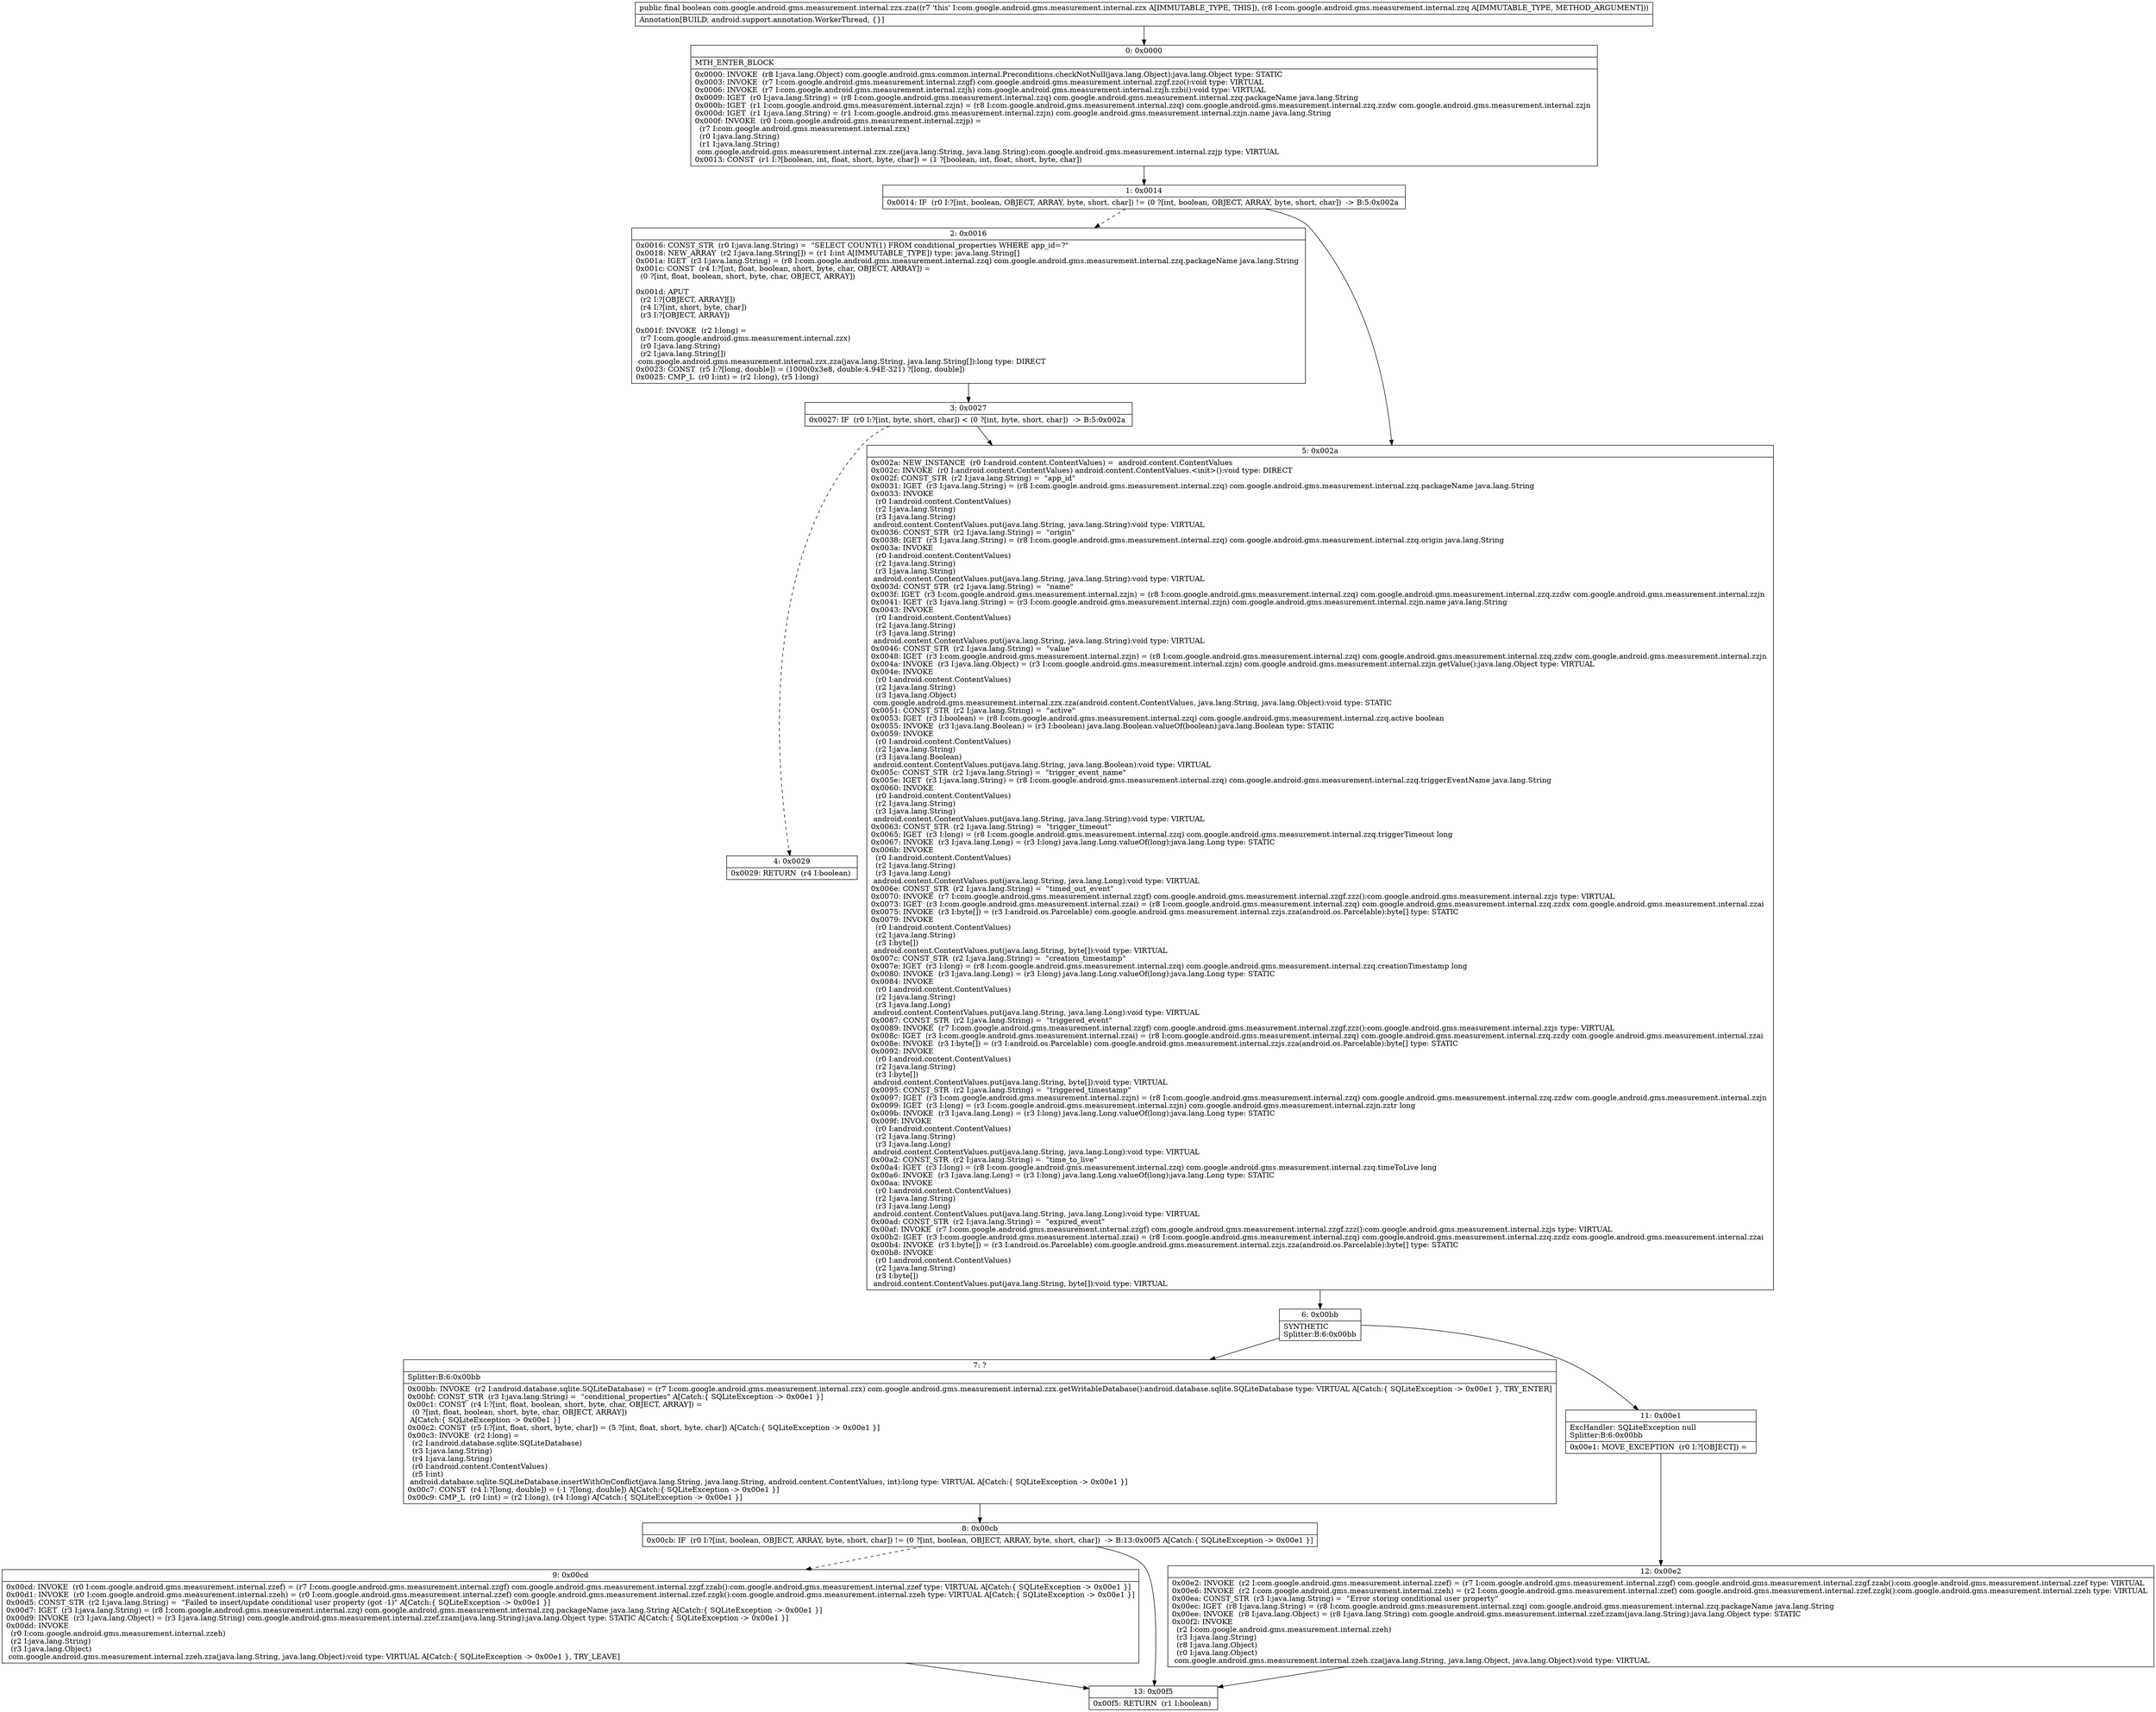 digraph "CFG forcom.google.android.gms.measurement.internal.zzx.zza(Lcom\/google\/android\/gms\/measurement\/internal\/zzq;)Z" {
Node_0 [shape=record,label="{0\:\ 0x0000|MTH_ENTER_BLOCK\l|0x0000: INVOKE  (r8 I:java.lang.Object) com.google.android.gms.common.internal.Preconditions.checkNotNull(java.lang.Object):java.lang.Object type: STATIC \l0x0003: INVOKE  (r7 I:com.google.android.gms.measurement.internal.zzgf) com.google.android.gms.measurement.internal.zzgf.zzo():void type: VIRTUAL \l0x0006: INVOKE  (r7 I:com.google.android.gms.measurement.internal.zzjh) com.google.android.gms.measurement.internal.zzjh.zzbi():void type: VIRTUAL \l0x0009: IGET  (r0 I:java.lang.String) = (r8 I:com.google.android.gms.measurement.internal.zzq) com.google.android.gms.measurement.internal.zzq.packageName java.lang.String \l0x000b: IGET  (r1 I:com.google.android.gms.measurement.internal.zzjn) = (r8 I:com.google.android.gms.measurement.internal.zzq) com.google.android.gms.measurement.internal.zzq.zzdw com.google.android.gms.measurement.internal.zzjn \l0x000d: IGET  (r1 I:java.lang.String) = (r1 I:com.google.android.gms.measurement.internal.zzjn) com.google.android.gms.measurement.internal.zzjn.name java.lang.String \l0x000f: INVOKE  (r0 I:com.google.android.gms.measurement.internal.zzjp) = \l  (r7 I:com.google.android.gms.measurement.internal.zzx)\l  (r0 I:java.lang.String)\l  (r1 I:java.lang.String)\l com.google.android.gms.measurement.internal.zzx.zze(java.lang.String, java.lang.String):com.google.android.gms.measurement.internal.zzjp type: VIRTUAL \l0x0013: CONST  (r1 I:?[boolean, int, float, short, byte, char]) = (1 ?[boolean, int, float, short, byte, char]) \l}"];
Node_1 [shape=record,label="{1\:\ 0x0014|0x0014: IF  (r0 I:?[int, boolean, OBJECT, ARRAY, byte, short, char]) != (0 ?[int, boolean, OBJECT, ARRAY, byte, short, char])  \-\> B:5:0x002a \l}"];
Node_2 [shape=record,label="{2\:\ 0x0016|0x0016: CONST_STR  (r0 I:java.lang.String) =  \"SELECT COUNT(1) FROM conditional_properties WHERE app_id=?\" \l0x0018: NEW_ARRAY  (r2 I:java.lang.String[]) = (r1 I:int A[IMMUTABLE_TYPE]) type: java.lang.String[] \l0x001a: IGET  (r3 I:java.lang.String) = (r8 I:com.google.android.gms.measurement.internal.zzq) com.google.android.gms.measurement.internal.zzq.packageName java.lang.String \l0x001c: CONST  (r4 I:?[int, float, boolean, short, byte, char, OBJECT, ARRAY]) = \l  (0 ?[int, float, boolean, short, byte, char, OBJECT, ARRAY])\l \l0x001d: APUT  \l  (r2 I:?[OBJECT, ARRAY][])\l  (r4 I:?[int, short, byte, char])\l  (r3 I:?[OBJECT, ARRAY])\l \l0x001f: INVOKE  (r2 I:long) = \l  (r7 I:com.google.android.gms.measurement.internal.zzx)\l  (r0 I:java.lang.String)\l  (r2 I:java.lang.String[])\l com.google.android.gms.measurement.internal.zzx.zza(java.lang.String, java.lang.String[]):long type: DIRECT \l0x0023: CONST  (r5 I:?[long, double]) = (1000(0x3e8, double:4.94E\-321) ?[long, double]) \l0x0025: CMP_L  (r0 I:int) = (r2 I:long), (r5 I:long) \l}"];
Node_3 [shape=record,label="{3\:\ 0x0027|0x0027: IF  (r0 I:?[int, byte, short, char]) \< (0 ?[int, byte, short, char])  \-\> B:5:0x002a \l}"];
Node_4 [shape=record,label="{4\:\ 0x0029|0x0029: RETURN  (r4 I:boolean) \l}"];
Node_5 [shape=record,label="{5\:\ 0x002a|0x002a: NEW_INSTANCE  (r0 I:android.content.ContentValues) =  android.content.ContentValues \l0x002c: INVOKE  (r0 I:android.content.ContentValues) android.content.ContentValues.\<init\>():void type: DIRECT \l0x002f: CONST_STR  (r2 I:java.lang.String) =  \"app_id\" \l0x0031: IGET  (r3 I:java.lang.String) = (r8 I:com.google.android.gms.measurement.internal.zzq) com.google.android.gms.measurement.internal.zzq.packageName java.lang.String \l0x0033: INVOKE  \l  (r0 I:android.content.ContentValues)\l  (r2 I:java.lang.String)\l  (r3 I:java.lang.String)\l android.content.ContentValues.put(java.lang.String, java.lang.String):void type: VIRTUAL \l0x0036: CONST_STR  (r2 I:java.lang.String) =  \"origin\" \l0x0038: IGET  (r3 I:java.lang.String) = (r8 I:com.google.android.gms.measurement.internal.zzq) com.google.android.gms.measurement.internal.zzq.origin java.lang.String \l0x003a: INVOKE  \l  (r0 I:android.content.ContentValues)\l  (r2 I:java.lang.String)\l  (r3 I:java.lang.String)\l android.content.ContentValues.put(java.lang.String, java.lang.String):void type: VIRTUAL \l0x003d: CONST_STR  (r2 I:java.lang.String) =  \"name\" \l0x003f: IGET  (r3 I:com.google.android.gms.measurement.internal.zzjn) = (r8 I:com.google.android.gms.measurement.internal.zzq) com.google.android.gms.measurement.internal.zzq.zzdw com.google.android.gms.measurement.internal.zzjn \l0x0041: IGET  (r3 I:java.lang.String) = (r3 I:com.google.android.gms.measurement.internal.zzjn) com.google.android.gms.measurement.internal.zzjn.name java.lang.String \l0x0043: INVOKE  \l  (r0 I:android.content.ContentValues)\l  (r2 I:java.lang.String)\l  (r3 I:java.lang.String)\l android.content.ContentValues.put(java.lang.String, java.lang.String):void type: VIRTUAL \l0x0046: CONST_STR  (r2 I:java.lang.String) =  \"value\" \l0x0048: IGET  (r3 I:com.google.android.gms.measurement.internal.zzjn) = (r8 I:com.google.android.gms.measurement.internal.zzq) com.google.android.gms.measurement.internal.zzq.zzdw com.google.android.gms.measurement.internal.zzjn \l0x004a: INVOKE  (r3 I:java.lang.Object) = (r3 I:com.google.android.gms.measurement.internal.zzjn) com.google.android.gms.measurement.internal.zzjn.getValue():java.lang.Object type: VIRTUAL \l0x004e: INVOKE  \l  (r0 I:android.content.ContentValues)\l  (r2 I:java.lang.String)\l  (r3 I:java.lang.Object)\l com.google.android.gms.measurement.internal.zzx.zza(android.content.ContentValues, java.lang.String, java.lang.Object):void type: STATIC \l0x0051: CONST_STR  (r2 I:java.lang.String) =  \"active\" \l0x0053: IGET  (r3 I:boolean) = (r8 I:com.google.android.gms.measurement.internal.zzq) com.google.android.gms.measurement.internal.zzq.active boolean \l0x0055: INVOKE  (r3 I:java.lang.Boolean) = (r3 I:boolean) java.lang.Boolean.valueOf(boolean):java.lang.Boolean type: STATIC \l0x0059: INVOKE  \l  (r0 I:android.content.ContentValues)\l  (r2 I:java.lang.String)\l  (r3 I:java.lang.Boolean)\l android.content.ContentValues.put(java.lang.String, java.lang.Boolean):void type: VIRTUAL \l0x005c: CONST_STR  (r2 I:java.lang.String) =  \"trigger_event_name\" \l0x005e: IGET  (r3 I:java.lang.String) = (r8 I:com.google.android.gms.measurement.internal.zzq) com.google.android.gms.measurement.internal.zzq.triggerEventName java.lang.String \l0x0060: INVOKE  \l  (r0 I:android.content.ContentValues)\l  (r2 I:java.lang.String)\l  (r3 I:java.lang.String)\l android.content.ContentValues.put(java.lang.String, java.lang.String):void type: VIRTUAL \l0x0063: CONST_STR  (r2 I:java.lang.String) =  \"trigger_timeout\" \l0x0065: IGET  (r3 I:long) = (r8 I:com.google.android.gms.measurement.internal.zzq) com.google.android.gms.measurement.internal.zzq.triggerTimeout long \l0x0067: INVOKE  (r3 I:java.lang.Long) = (r3 I:long) java.lang.Long.valueOf(long):java.lang.Long type: STATIC \l0x006b: INVOKE  \l  (r0 I:android.content.ContentValues)\l  (r2 I:java.lang.String)\l  (r3 I:java.lang.Long)\l android.content.ContentValues.put(java.lang.String, java.lang.Long):void type: VIRTUAL \l0x006e: CONST_STR  (r2 I:java.lang.String) =  \"timed_out_event\" \l0x0070: INVOKE  (r7 I:com.google.android.gms.measurement.internal.zzgf) com.google.android.gms.measurement.internal.zzgf.zzz():com.google.android.gms.measurement.internal.zzjs type: VIRTUAL \l0x0073: IGET  (r3 I:com.google.android.gms.measurement.internal.zzai) = (r8 I:com.google.android.gms.measurement.internal.zzq) com.google.android.gms.measurement.internal.zzq.zzdx com.google.android.gms.measurement.internal.zzai \l0x0075: INVOKE  (r3 I:byte[]) = (r3 I:android.os.Parcelable) com.google.android.gms.measurement.internal.zzjs.zza(android.os.Parcelable):byte[] type: STATIC \l0x0079: INVOKE  \l  (r0 I:android.content.ContentValues)\l  (r2 I:java.lang.String)\l  (r3 I:byte[])\l android.content.ContentValues.put(java.lang.String, byte[]):void type: VIRTUAL \l0x007c: CONST_STR  (r2 I:java.lang.String) =  \"creation_timestamp\" \l0x007e: IGET  (r3 I:long) = (r8 I:com.google.android.gms.measurement.internal.zzq) com.google.android.gms.measurement.internal.zzq.creationTimestamp long \l0x0080: INVOKE  (r3 I:java.lang.Long) = (r3 I:long) java.lang.Long.valueOf(long):java.lang.Long type: STATIC \l0x0084: INVOKE  \l  (r0 I:android.content.ContentValues)\l  (r2 I:java.lang.String)\l  (r3 I:java.lang.Long)\l android.content.ContentValues.put(java.lang.String, java.lang.Long):void type: VIRTUAL \l0x0087: CONST_STR  (r2 I:java.lang.String) =  \"triggered_event\" \l0x0089: INVOKE  (r7 I:com.google.android.gms.measurement.internal.zzgf) com.google.android.gms.measurement.internal.zzgf.zzz():com.google.android.gms.measurement.internal.zzjs type: VIRTUAL \l0x008c: IGET  (r3 I:com.google.android.gms.measurement.internal.zzai) = (r8 I:com.google.android.gms.measurement.internal.zzq) com.google.android.gms.measurement.internal.zzq.zzdy com.google.android.gms.measurement.internal.zzai \l0x008e: INVOKE  (r3 I:byte[]) = (r3 I:android.os.Parcelable) com.google.android.gms.measurement.internal.zzjs.zza(android.os.Parcelable):byte[] type: STATIC \l0x0092: INVOKE  \l  (r0 I:android.content.ContentValues)\l  (r2 I:java.lang.String)\l  (r3 I:byte[])\l android.content.ContentValues.put(java.lang.String, byte[]):void type: VIRTUAL \l0x0095: CONST_STR  (r2 I:java.lang.String) =  \"triggered_timestamp\" \l0x0097: IGET  (r3 I:com.google.android.gms.measurement.internal.zzjn) = (r8 I:com.google.android.gms.measurement.internal.zzq) com.google.android.gms.measurement.internal.zzq.zzdw com.google.android.gms.measurement.internal.zzjn \l0x0099: IGET  (r3 I:long) = (r3 I:com.google.android.gms.measurement.internal.zzjn) com.google.android.gms.measurement.internal.zzjn.zztr long \l0x009b: INVOKE  (r3 I:java.lang.Long) = (r3 I:long) java.lang.Long.valueOf(long):java.lang.Long type: STATIC \l0x009f: INVOKE  \l  (r0 I:android.content.ContentValues)\l  (r2 I:java.lang.String)\l  (r3 I:java.lang.Long)\l android.content.ContentValues.put(java.lang.String, java.lang.Long):void type: VIRTUAL \l0x00a2: CONST_STR  (r2 I:java.lang.String) =  \"time_to_live\" \l0x00a4: IGET  (r3 I:long) = (r8 I:com.google.android.gms.measurement.internal.zzq) com.google.android.gms.measurement.internal.zzq.timeToLive long \l0x00a6: INVOKE  (r3 I:java.lang.Long) = (r3 I:long) java.lang.Long.valueOf(long):java.lang.Long type: STATIC \l0x00aa: INVOKE  \l  (r0 I:android.content.ContentValues)\l  (r2 I:java.lang.String)\l  (r3 I:java.lang.Long)\l android.content.ContentValues.put(java.lang.String, java.lang.Long):void type: VIRTUAL \l0x00ad: CONST_STR  (r2 I:java.lang.String) =  \"expired_event\" \l0x00af: INVOKE  (r7 I:com.google.android.gms.measurement.internal.zzgf) com.google.android.gms.measurement.internal.zzgf.zzz():com.google.android.gms.measurement.internal.zzjs type: VIRTUAL \l0x00b2: IGET  (r3 I:com.google.android.gms.measurement.internal.zzai) = (r8 I:com.google.android.gms.measurement.internal.zzq) com.google.android.gms.measurement.internal.zzq.zzdz com.google.android.gms.measurement.internal.zzai \l0x00b4: INVOKE  (r3 I:byte[]) = (r3 I:android.os.Parcelable) com.google.android.gms.measurement.internal.zzjs.zza(android.os.Parcelable):byte[] type: STATIC \l0x00b8: INVOKE  \l  (r0 I:android.content.ContentValues)\l  (r2 I:java.lang.String)\l  (r3 I:byte[])\l android.content.ContentValues.put(java.lang.String, byte[]):void type: VIRTUAL \l}"];
Node_6 [shape=record,label="{6\:\ 0x00bb|SYNTHETIC\lSplitter:B:6:0x00bb\l}"];
Node_7 [shape=record,label="{7\:\ ?|Splitter:B:6:0x00bb\l|0x00bb: INVOKE  (r2 I:android.database.sqlite.SQLiteDatabase) = (r7 I:com.google.android.gms.measurement.internal.zzx) com.google.android.gms.measurement.internal.zzx.getWritableDatabase():android.database.sqlite.SQLiteDatabase type: VIRTUAL A[Catch:\{ SQLiteException \-\> 0x00e1 \}, TRY_ENTER]\l0x00bf: CONST_STR  (r3 I:java.lang.String) =  \"conditional_properties\" A[Catch:\{ SQLiteException \-\> 0x00e1 \}]\l0x00c1: CONST  (r4 I:?[int, float, boolean, short, byte, char, OBJECT, ARRAY]) = \l  (0 ?[int, float, boolean, short, byte, char, OBJECT, ARRAY])\l A[Catch:\{ SQLiteException \-\> 0x00e1 \}]\l0x00c2: CONST  (r5 I:?[int, float, short, byte, char]) = (5 ?[int, float, short, byte, char]) A[Catch:\{ SQLiteException \-\> 0x00e1 \}]\l0x00c3: INVOKE  (r2 I:long) = \l  (r2 I:android.database.sqlite.SQLiteDatabase)\l  (r3 I:java.lang.String)\l  (r4 I:java.lang.String)\l  (r0 I:android.content.ContentValues)\l  (r5 I:int)\l android.database.sqlite.SQLiteDatabase.insertWithOnConflict(java.lang.String, java.lang.String, android.content.ContentValues, int):long type: VIRTUAL A[Catch:\{ SQLiteException \-\> 0x00e1 \}]\l0x00c7: CONST  (r4 I:?[long, double]) = (\-1 ?[long, double]) A[Catch:\{ SQLiteException \-\> 0x00e1 \}]\l0x00c9: CMP_L  (r0 I:int) = (r2 I:long), (r4 I:long) A[Catch:\{ SQLiteException \-\> 0x00e1 \}]\l}"];
Node_8 [shape=record,label="{8\:\ 0x00cb|0x00cb: IF  (r0 I:?[int, boolean, OBJECT, ARRAY, byte, short, char]) != (0 ?[int, boolean, OBJECT, ARRAY, byte, short, char])  \-\> B:13:0x00f5 A[Catch:\{ SQLiteException \-\> 0x00e1 \}]\l}"];
Node_9 [shape=record,label="{9\:\ 0x00cd|0x00cd: INVOKE  (r0 I:com.google.android.gms.measurement.internal.zzef) = (r7 I:com.google.android.gms.measurement.internal.zzgf) com.google.android.gms.measurement.internal.zzgf.zzab():com.google.android.gms.measurement.internal.zzef type: VIRTUAL A[Catch:\{ SQLiteException \-\> 0x00e1 \}]\l0x00d1: INVOKE  (r0 I:com.google.android.gms.measurement.internal.zzeh) = (r0 I:com.google.android.gms.measurement.internal.zzef) com.google.android.gms.measurement.internal.zzef.zzgk():com.google.android.gms.measurement.internal.zzeh type: VIRTUAL A[Catch:\{ SQLiteException \-\> 0x00e1 \}]\l0x00d5: CONST_STR  (r2 I:java.lang.String) =  \"Failed to insert\/update conditional user property (got \-1)\" A[Catch:\{ SQLiteException \-\> 0x00e1 \}]\l0x00d7: IGET  (r3 I:java.lang.String) = (r8 I:com.google.android.gms.measurement.internal.zzq) com.google.android.gms.measurement.internal.zzq.packageName java.lang.String A[Catch:\{ SQLiteException \-\> 0x00e1 \}]\l0x00d9: INVOKE  (r3 I:java.lang.Object) = (r3 I:java.lang.String) com.google.android.gms.measurement.internal.zzef.zzam(java.lang.String):java.lang.Object type: STATIC A[Catch:\{ SQLiteException \-\> 0x00e1 \}]\l0x00dd: INVOKE  \l  (r0 I:com.google.android.gms.measurement.internal.zzeh)\l  (r2 I:java.lang.String)\l  (r3 I:java.lang.Object)\l com.google.android.gms.measurement.internal.zzeh.zza(java.lang.String, java.lang.Object):void type: VIRTUAL A[Catch:\{ SQLiteException \-\> 0x00e1 \}, TRY_LEAVE]\l}"];
Node_11 [shape=record,label="{11\:\ 0x00e1|ExcHandler: SQLiteException null\lSplitter:B:6:0x00bb\l|0x00e1: MOVE_EXCEPTION  (r0 I:?[OBJECT]) =  \l}"];
Node_12 [shape=record,label="{12\:\ 0x00e2|0x00e2: INVOKE  (r2 I:com.google.android.gms.measurement.internal.zzef) = (r7 I:com.google.android.gms.measurement.internal.zzgf) com.google.android.gms.measurement.internal.zzgf.zzab():com.google.android.gms.measurement.internal.zzef type: VIRTUAL \l0x00e6: INVOKE  (r2 I:com.google.android.gms.measurement.internal.zzeh) = (r2 I:com.google.android.gms.measurement.internal.zzef) com.google.android.gms.measurement.internal.zzef.zzgk():com.google.android.gms.measurement.internal.zzeh type: VIRTUAL \l0x00ea: CONST_STR  (r3 I:java.lang.String) =  \"Error storing conditional user property\" \l0x00ec: IGET  (r8 I:java.lang.String) = (r8 I:com.google.android.gms.measurement.internal.zzq) com.google.android.gms.measurement.internal.zzq.packageName java.lang.String \l0x00ee: INVOKE  (r8 I:java.lang.Object) = (r8 I:java.lang.String) com.google.android.gms.measurement.internal.zzef.zzam(java.lang.String):java.lang.Object type: STATIC \l0x00f2: INVOKE  \l  (r2 I:com.google.android.gms.measurement.internal.zzeh)\l  (r3 I:java.lang.String)\l  (r8 I:java.lang.Object)\l  (r0 I:java.lang.Object)\l com.google.android.gms.measurement.internal.zzeh.zza(java.lang.String, java.lang.Object, java.lang.Object):void type: VIRTUAL \l}"];
Node_13 [shape=record,label="{13\:\ 0x00f5|0x00f5: RETURN  (r1 I:boolean) \l}"];
MethodNode[shape=record,label="{public final boolean com.google.android.gms.measurement.internal.zzx.zza((r7 'this' I:com.google.android.gms.measurement.internal.zzx A[IMMUTABLE_TYPE, THIS]), (r8 I:com.google.android.gms.measurement.internal.zzq A[IMMUTABLE_TYPE, METHOD_ARGUMENT]))  | Annotation[BUILD, android.support.annotation.WorkerThread, \{\}]\l}"];
MethodNode -> Node_0;
Node_0 -> Node_1;
Node_1 -> Node_2[style=dashed];
Node_1 -> Node_5;
Node_2 -> Node_3;
Node_3 -> Node_4[style=dashed];
Node_3 -> Node_5;
Node_5 -> Node_6;
Node_6 -> Node_7;
Node_6 -> Node_11;
Node_7 -> Node_8;
Node_8 -> Node_9[style=dashed];
Node_8 -> Node_13;
Node_9 -> Node_13;
Node_11 -> Node_12;
Node_12 -> Node_13;
}


